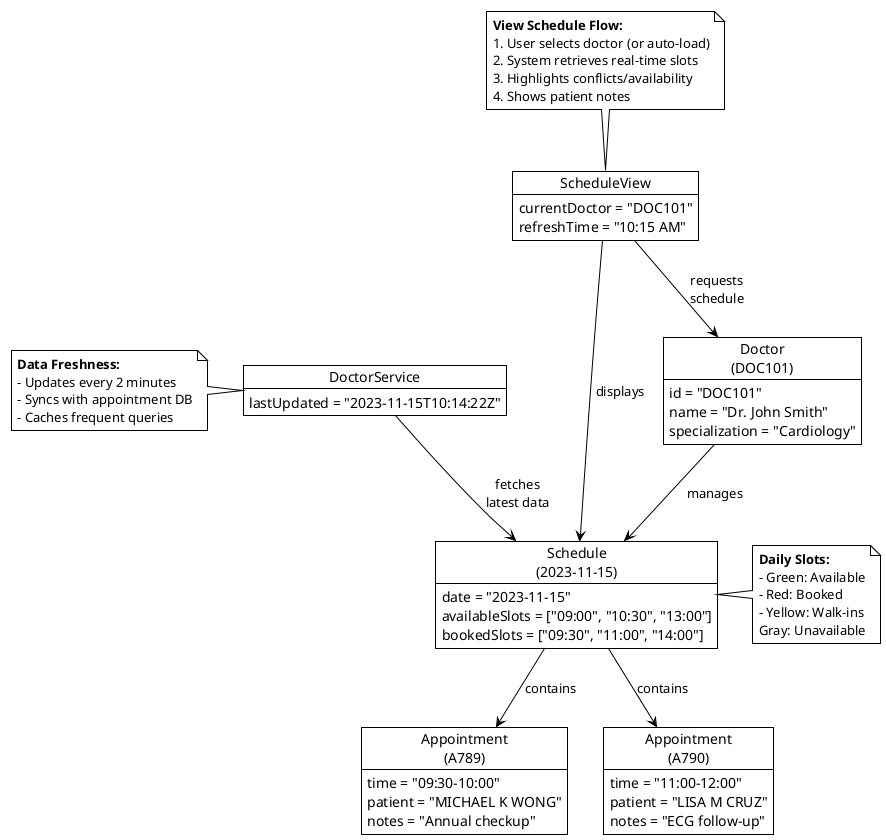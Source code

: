 @startuml View Doctor Schedule
!theme plain

' === Objects ===
object "Doctor\n(DOC101)" as doctor {
  id = "DOC101"
  name = "Dr. John Smith"
  specialization = "Cardiology"
}

object "Schedule\n(2023-11-15)" as schedule {
  date = "2023-11-15"
  availableSlots = ["09:00", "10:30", "13:00"]
  bookedSlots = ["09:30", "11:00", "14:00"]
}

object "Appointment\n(A789)" as appt1 {
  time = "09:30-10:00"
  patient = "MICHAEL K WONG"
  notes = "Annual checkup"
}

object "Appointment\n(A790)" as appt2 {
  time = "11:00-12:00"
  patient = "LISA M CRUZ"
  notes = "ECG follow-up"
}

object "ScheduleView" as scheduleUI {
  currentDoctor = "DOC101"
  refreshTime = "10:15 AM"
}

object "DoctorService" as doctorService {
  lastUpdated = "2023-11-15T10:14:22Z"
}

' === Relationships ===
doctor --> schedule : "manages"
schedule --> appt1 : "contains"
schedule --> appt2 : "contains"
scheduleUI --> doctor : "requests\nschedule"
scheduleUI --> schedule : "displays"
doctorService --> schedule : "fetches\nlatest data"

' === Flow Notes ===
note top of scheduleUI
  **View Schedule Flow:**
  1. User selects doctor (or auto-load)
  2. System retrieves real-time slots
  3. Highlights conflicts/availability
  4. Shows patient notes
end note

note right of schedule
  **Daily Slots:**
  - Green: Available
  - Red: Booked
  - Yellow: Walk-ins
  Gray: Unavailable
end note

note left of doctorService
  **Data Freshness:**
  - Updates every 2 minutes
  - Syncs with appointment DB
  - Caches frequent queries
end note
@enduml